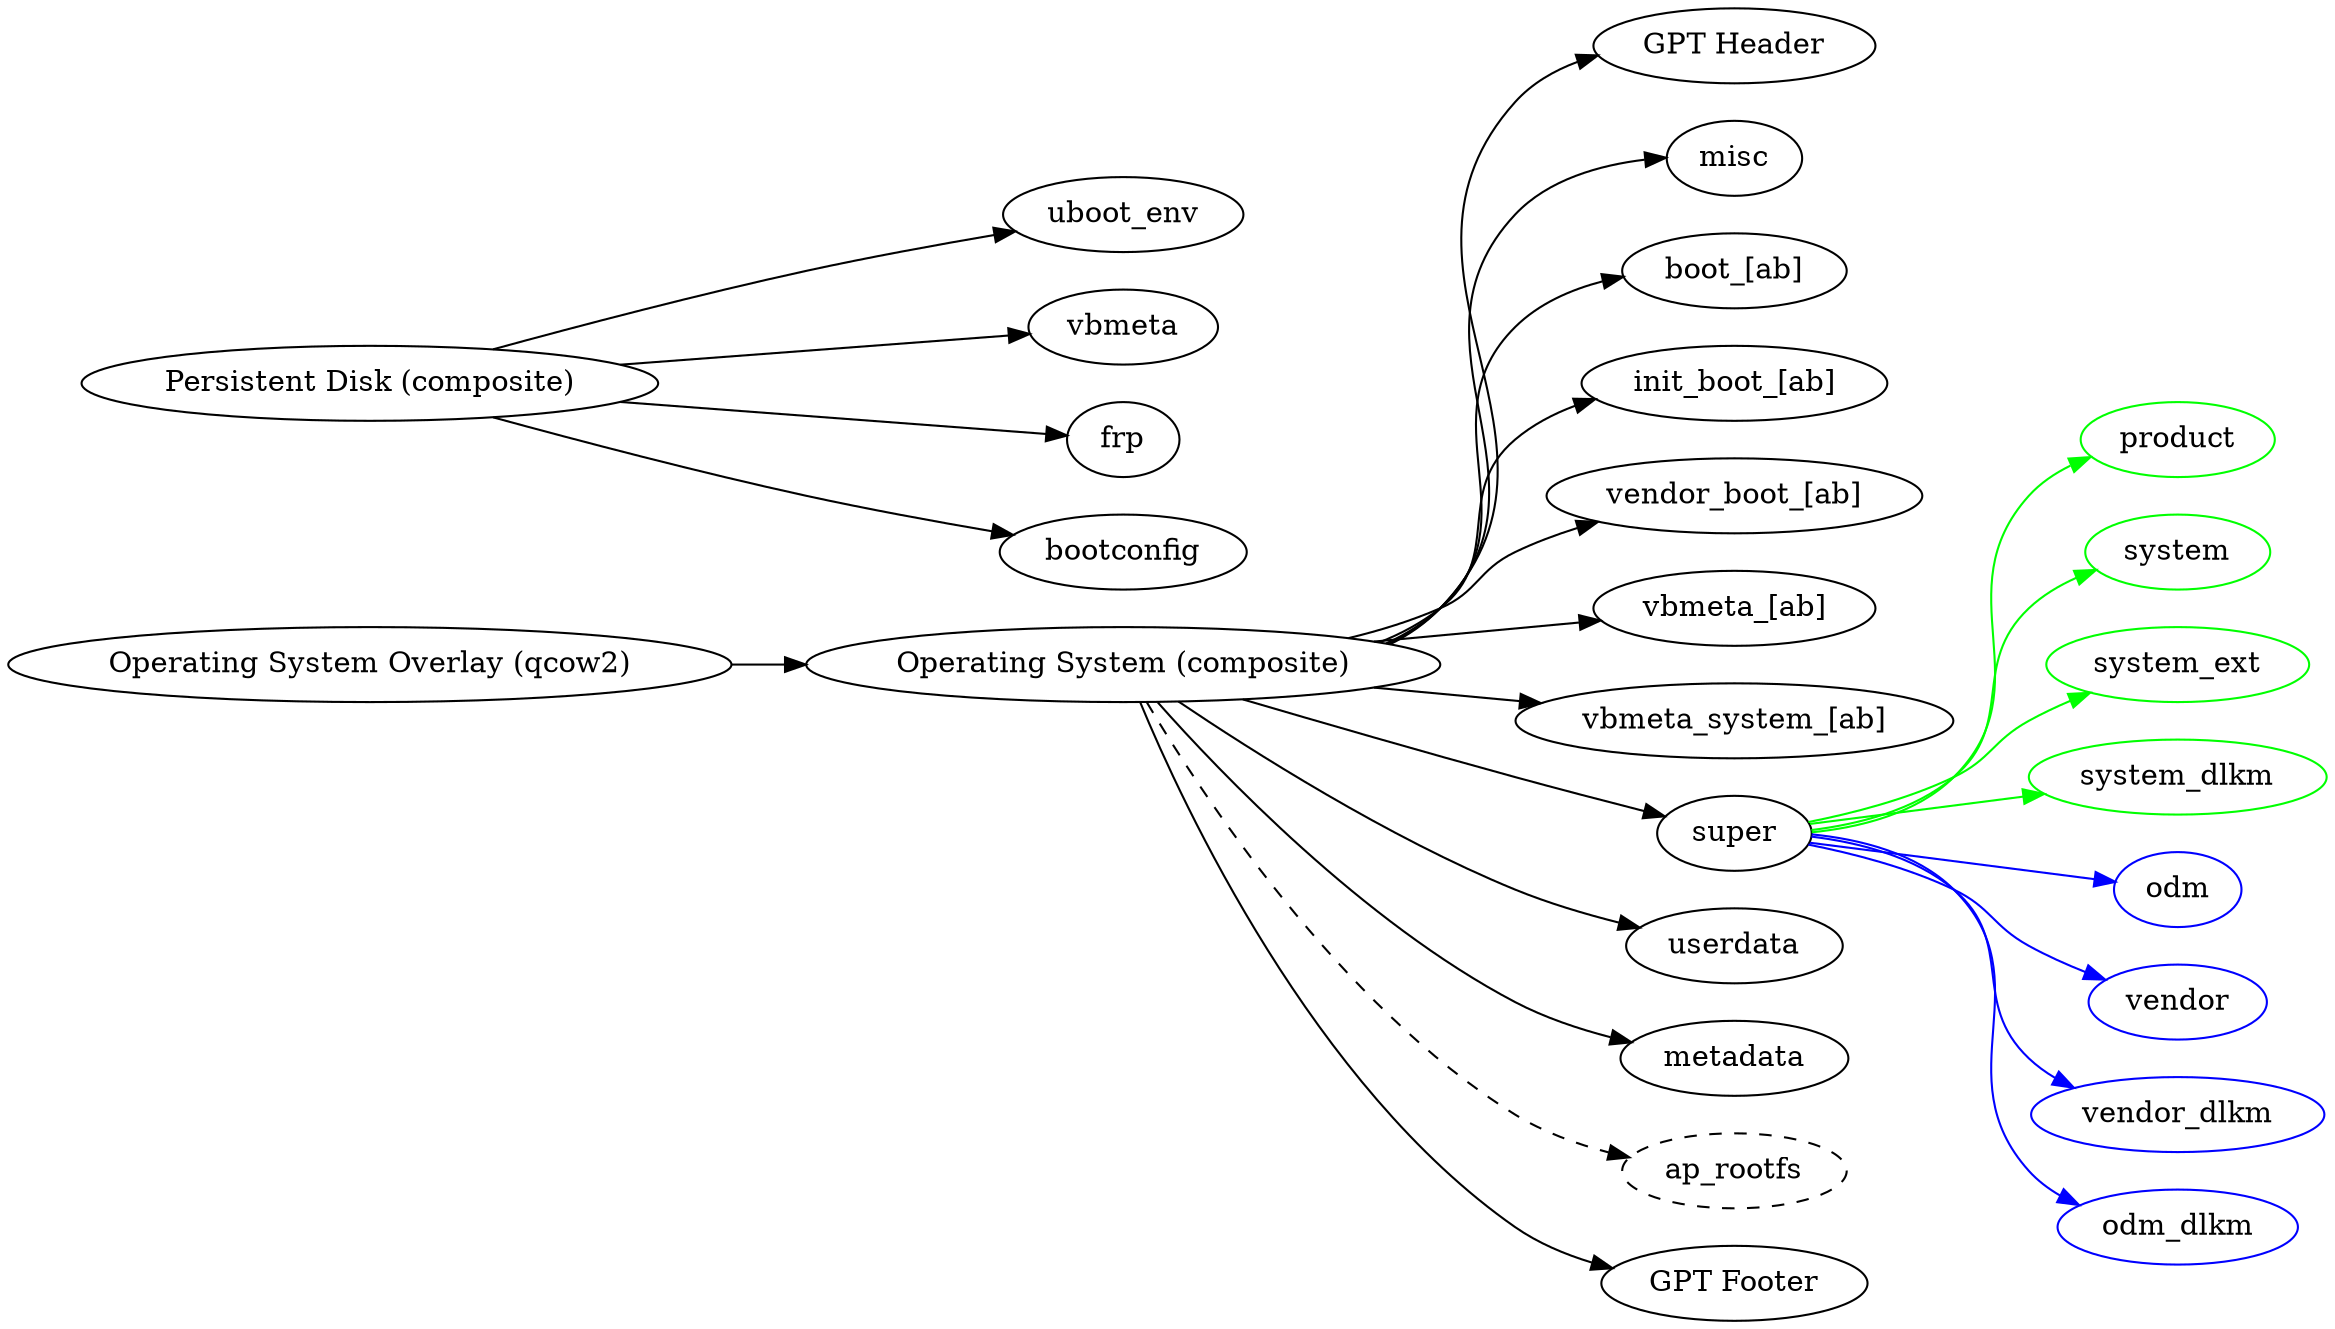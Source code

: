 digraph {
  rankdir = "LR";

  overlay [label = "Operating System Overlay (qcow2)", URL = "https://en.wikipedia.org/wiki/Qcow"]
  operating_system [label = "Operating System (composite)", URL = "https://source.android.com/docs/core/architecture/bootloader/partitions"]
  persistent [label = "Persistent Disk (composite)", URL = "https://chromium.googlesource.com/chromiumos/platform/crosvm/+/refs/heads/main/disk/src/composite.rs"]

  uboot_env [URL = "https://cs.android.com/android/platform/superproject/+/master:device/google/cuttlefish/host/commands/assemble_cvd/boot_config.cc"]
  persistent_vbmeta [label = "vbmeta", URL = "https://android.googlesource.com/platform/external/avb/+/master/README.md"]
  frp
  bootconfig [URL = "https://source.android.com/docs/core/architecture/bootloader/implementing-bootconfig"]

  gpt_header [label = "GPT Header", URL = "https://en.wikipedia.org/wiki/GUID_Partition_Table"]
  misc
  boot [label = "boot_[ab]", URL = "https://source.android.com/docs/core/architecture/bootloader/boot-image-header"]
  init_boot [label = "init_boot_[ab]", URL = "https://source.android.com/docs/core/architecture/bootloader/partitions/generic-boot"]
  vendor_boot [label = "vendor_boot_[ab]", URL = "https://source.android.com/docs/core/architecture/bootloader/partitions/vendor-boot-partitions"]
  vbmeta [label = "vbmeta_[ab]", URL = "https://android.googlesource.com/platform/external/avb/+/master/README.md"]
  vbmeta_system [label = "vbmeta_system_[ab]", URL = "https://android.googlesource.com/platform/external/avb/+/master/README.md"]
  super [URL = "https://source.android.com/docs/core/ota/dynamic_partitions/implement"]
  userdata
  metadata [URL = "https://source.android.com/docs/security/features/encryption/metadata"]
  ap_rootfs [style = "dashed"]
  gpt_footer [label = "GPT Footer", URL = "https://en.wikipedia.org/wiki/GUID_Partition_Table"]

  product [color = "green", URL = "https://source.android.com/docs/core/architecture/bootloader/partitions/product-partitions"]
  system [color = "green", URL = "https://source.android.com/docs/core/architecture"]
  system_ext [color = "green", URL = "https://source.android.com/docs/core/architecture/bootloader/partitions/shared-system-image"]
  system_dlkm [color = "green", URL = "https://source.android.com/docs/core/architecture/bootloader/partitions/gki-partitions"]

  odm [color = "blue", URL = "https://source.android.com/docs/core/architecture/bootloader/partitions/odm-partitions"]
  vendor [color = "blue", URL = "https://source.android.com/docs/core/architecture"]
  vendor_dlkm [color = "blue", URL = "https://source.android.com/docs/core/architecture/bootloader/partitions/vendor-odm-dlkm-partition"]
  odm_dlkm [color = "blue", URL = "https://source.android.com/docs/core/architecture/bootloader/partitions/vendor-odm-dlkm-partition"]

  persistent -> uboot_env
  persistent -> persistent_vbmeta
  persistent -> frp
  persistent -> bootconfig

  overlay -> operating_system
  operating_system -> gpt_header
  operating_system -> misc
  operating_system -> boot
  operating_system -> init_boot
  operating_system -> vendor_boot
  operating_system -> vbmeta
  operating_system -> vbmeta_system
  operating_system -> super
  operating_system -> userdata
  operating_system -> metadata
  operating_system -> ap_rootfs [style = "dashed"]
  operating_system -> gpt_footer

  super -> product [color = "green"]
  super -> system [color = "green"]
  super -> system_ext [color = "green"]
  super -> system_dlkm [color = "green"]

  super -> odm [color = "blue"]
  super -> vendor [color = "blue"]
  super -> vendor_dlkm [color = "blue"]
  super -> odm_dlkm [color = "blue"]
}

